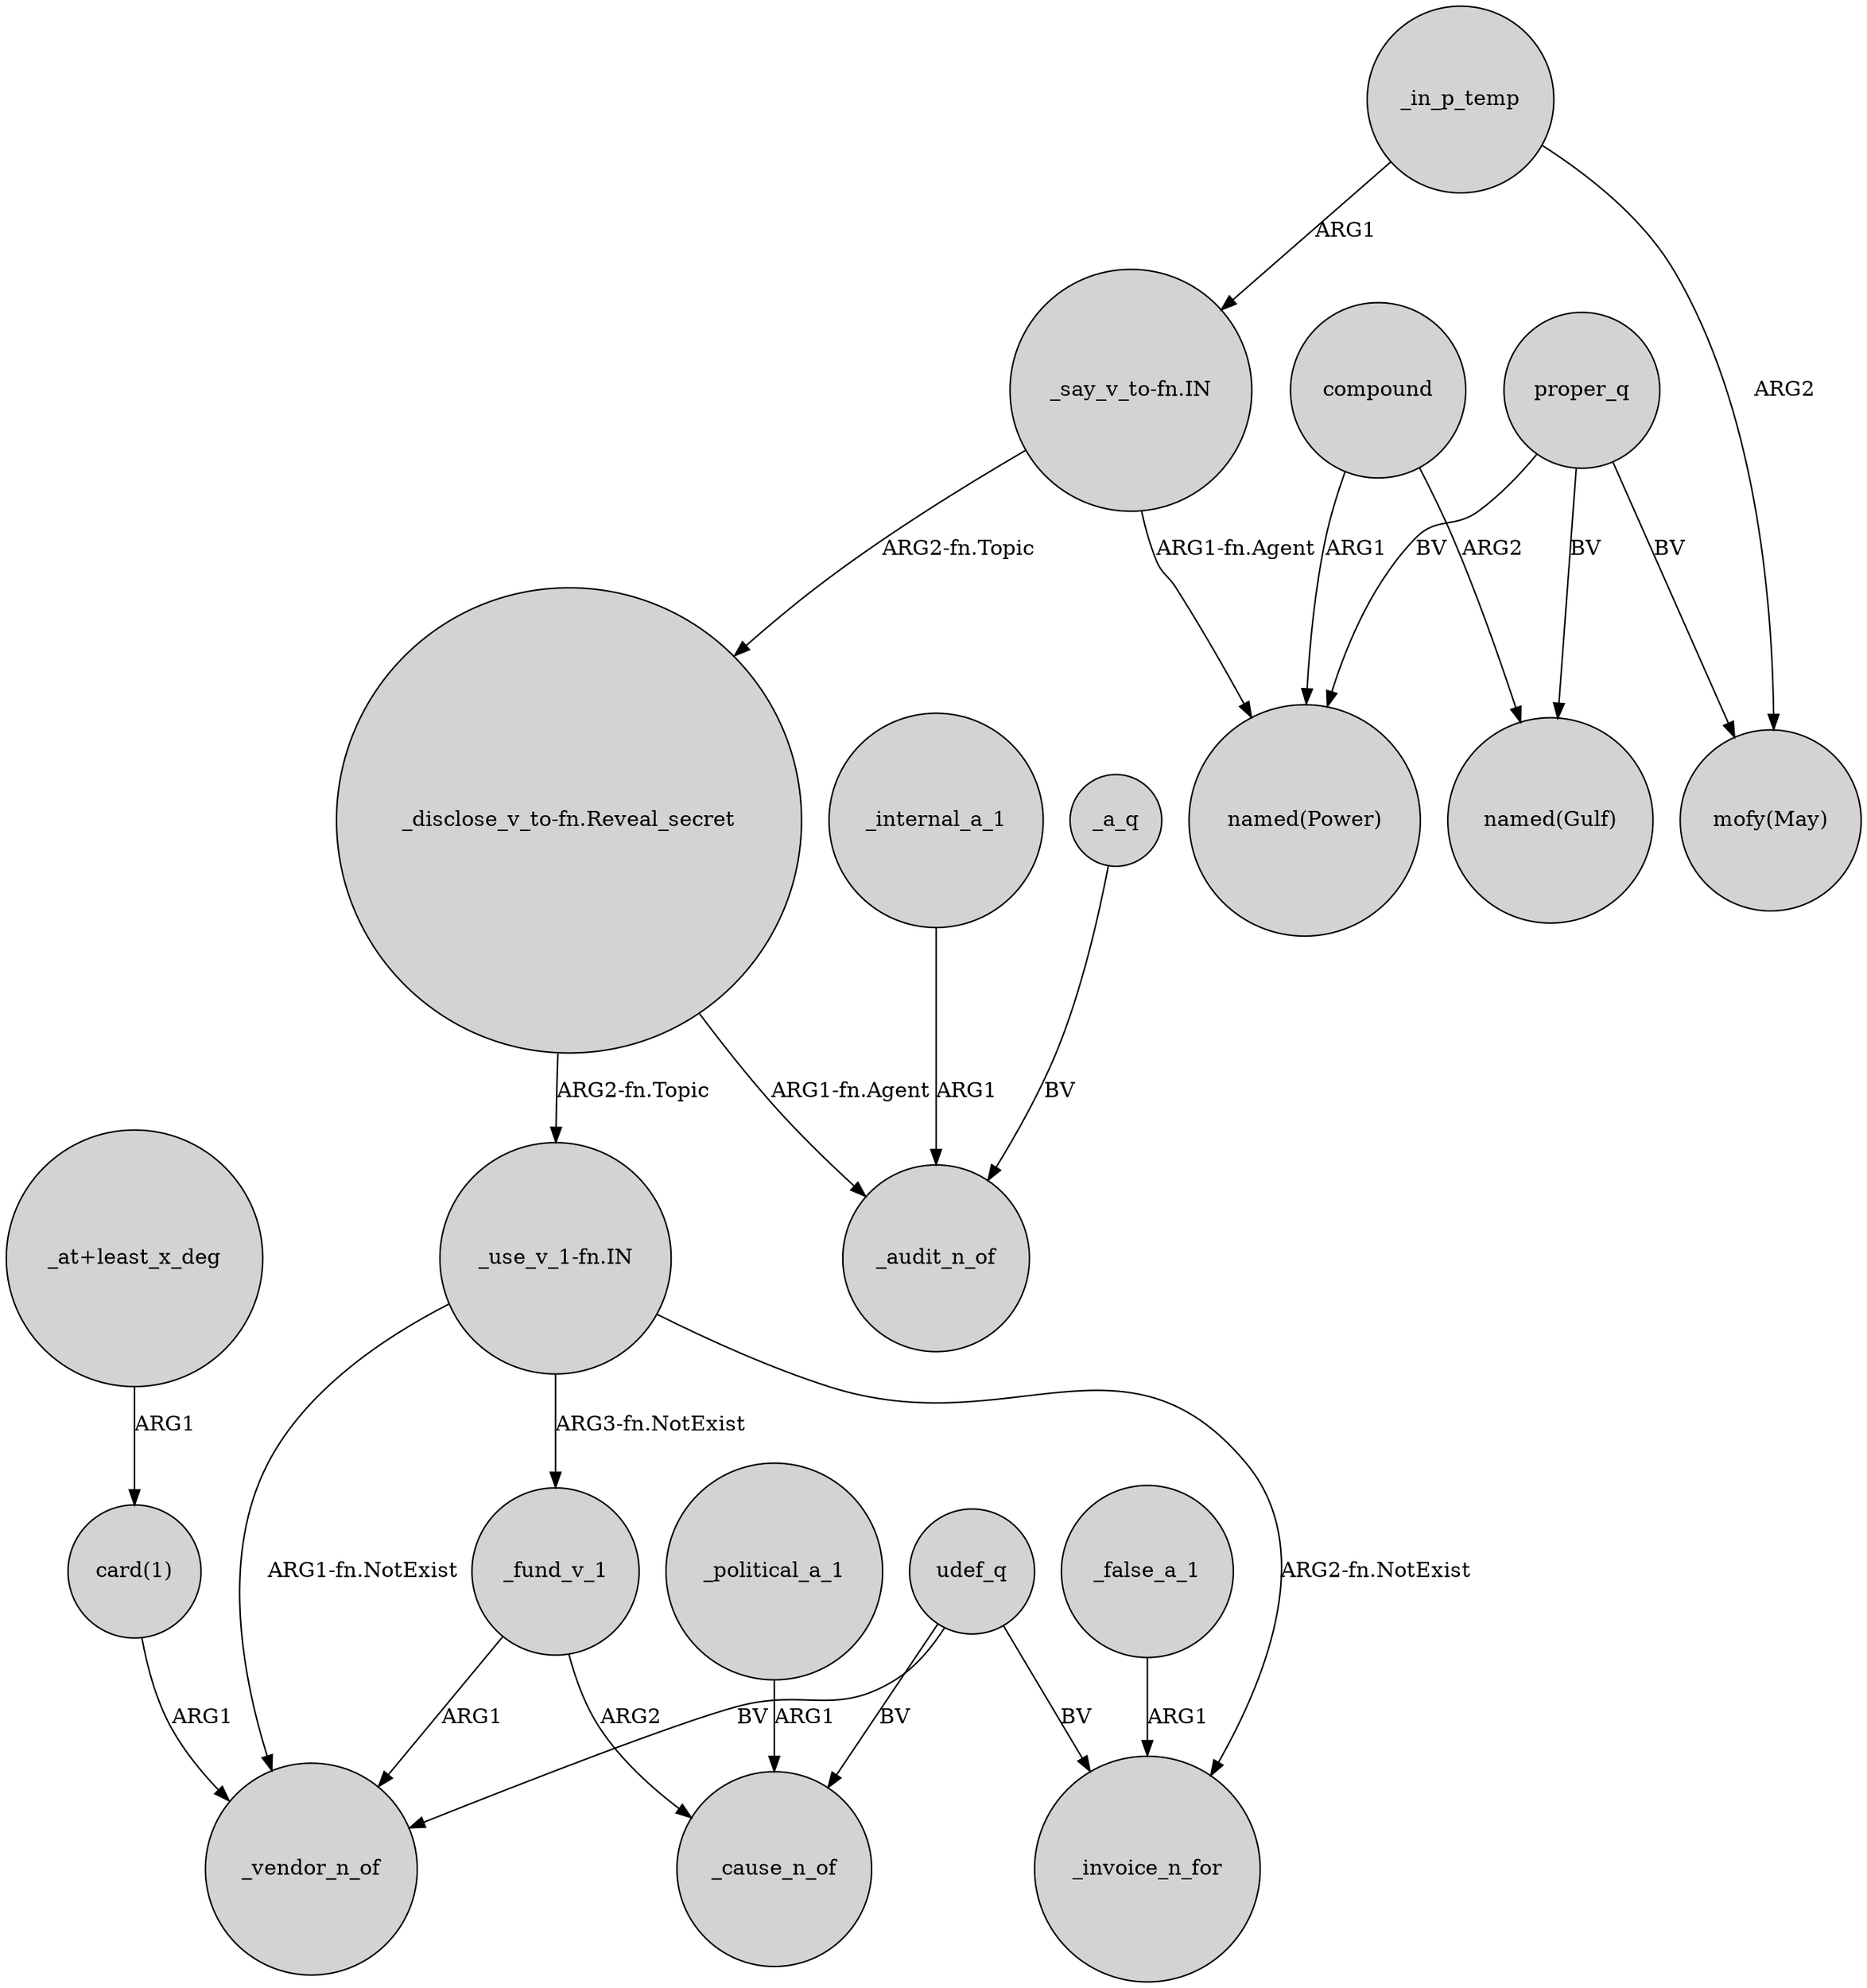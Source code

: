 digraph {
	node [shape=circle style=filled]
	_political_a_1 -> _cause_n_of [label=ARG1]
	udef_q -> _invoice_n_for [label=BV]
	compound -> "named(Power)" [label=ARG1]
	compound -> "named(Gulf)" [label=ARG2]
	_internal_a_1 -> _audit_n_of [label=ARG1]
	"_at+least_x_deg" -> "card(1)" [label=ARG1]
	udef_q -> _cause_n_of [label=BV]
	"card(1)" -> _vendor_n_of [label=ARG1]
	proper_q -> "mofy(May)" [label=BV]
	_a_q -> _audit_n_of [label=BV]
	_false_a_1 -> _invoice_n_for [label=ARG1]
	_in_p_temp -> "mofy(May)" [label=ARG2]
	"_disclose_v_to-fn.Reveal_secret" -> _audit_n_of [label="ARG1-fn.Agent"]
	_fund_v_1 -> _vendor_n_of [label=ARG1]
	"_say_v_to-fn.IN" -> "_disclose_v_to-fn.Reveal_secret" [label="ARG2-fn.Topic"]
	"_use_v_1-fn.IN" -> _invoice_n_for [label="ARG2-fn.NotExist"]
	_in_p_temp -> "_say_v_to-fn.IN" [label=ARG1]
	"_use_v_1-fn.IN" -> _vendor_n_of [label="ARG1-fn.NotExist"]
	"_disclose_v_to-fn.Reveal_secret" -> "_use_v_1-fn.IN" [label="ARG2-fn.Topic"]
	udef_q -> _vendor_n_of [label=BV]
	"_use_v_1-fn.IN" -> _fund_v_1 [label="ARG3-fn.NotExist"]
	proper_q -> "named(Gulf)" [label=BV]
	proper_q -> "named(Power)" [label=BV]
	"_say_v_to-fn.IN" -> "named(Power)" [label="ARG1-fn.Agent"]
	_fund_v_1 -> _cause_n_of [label=ARG2]
}
